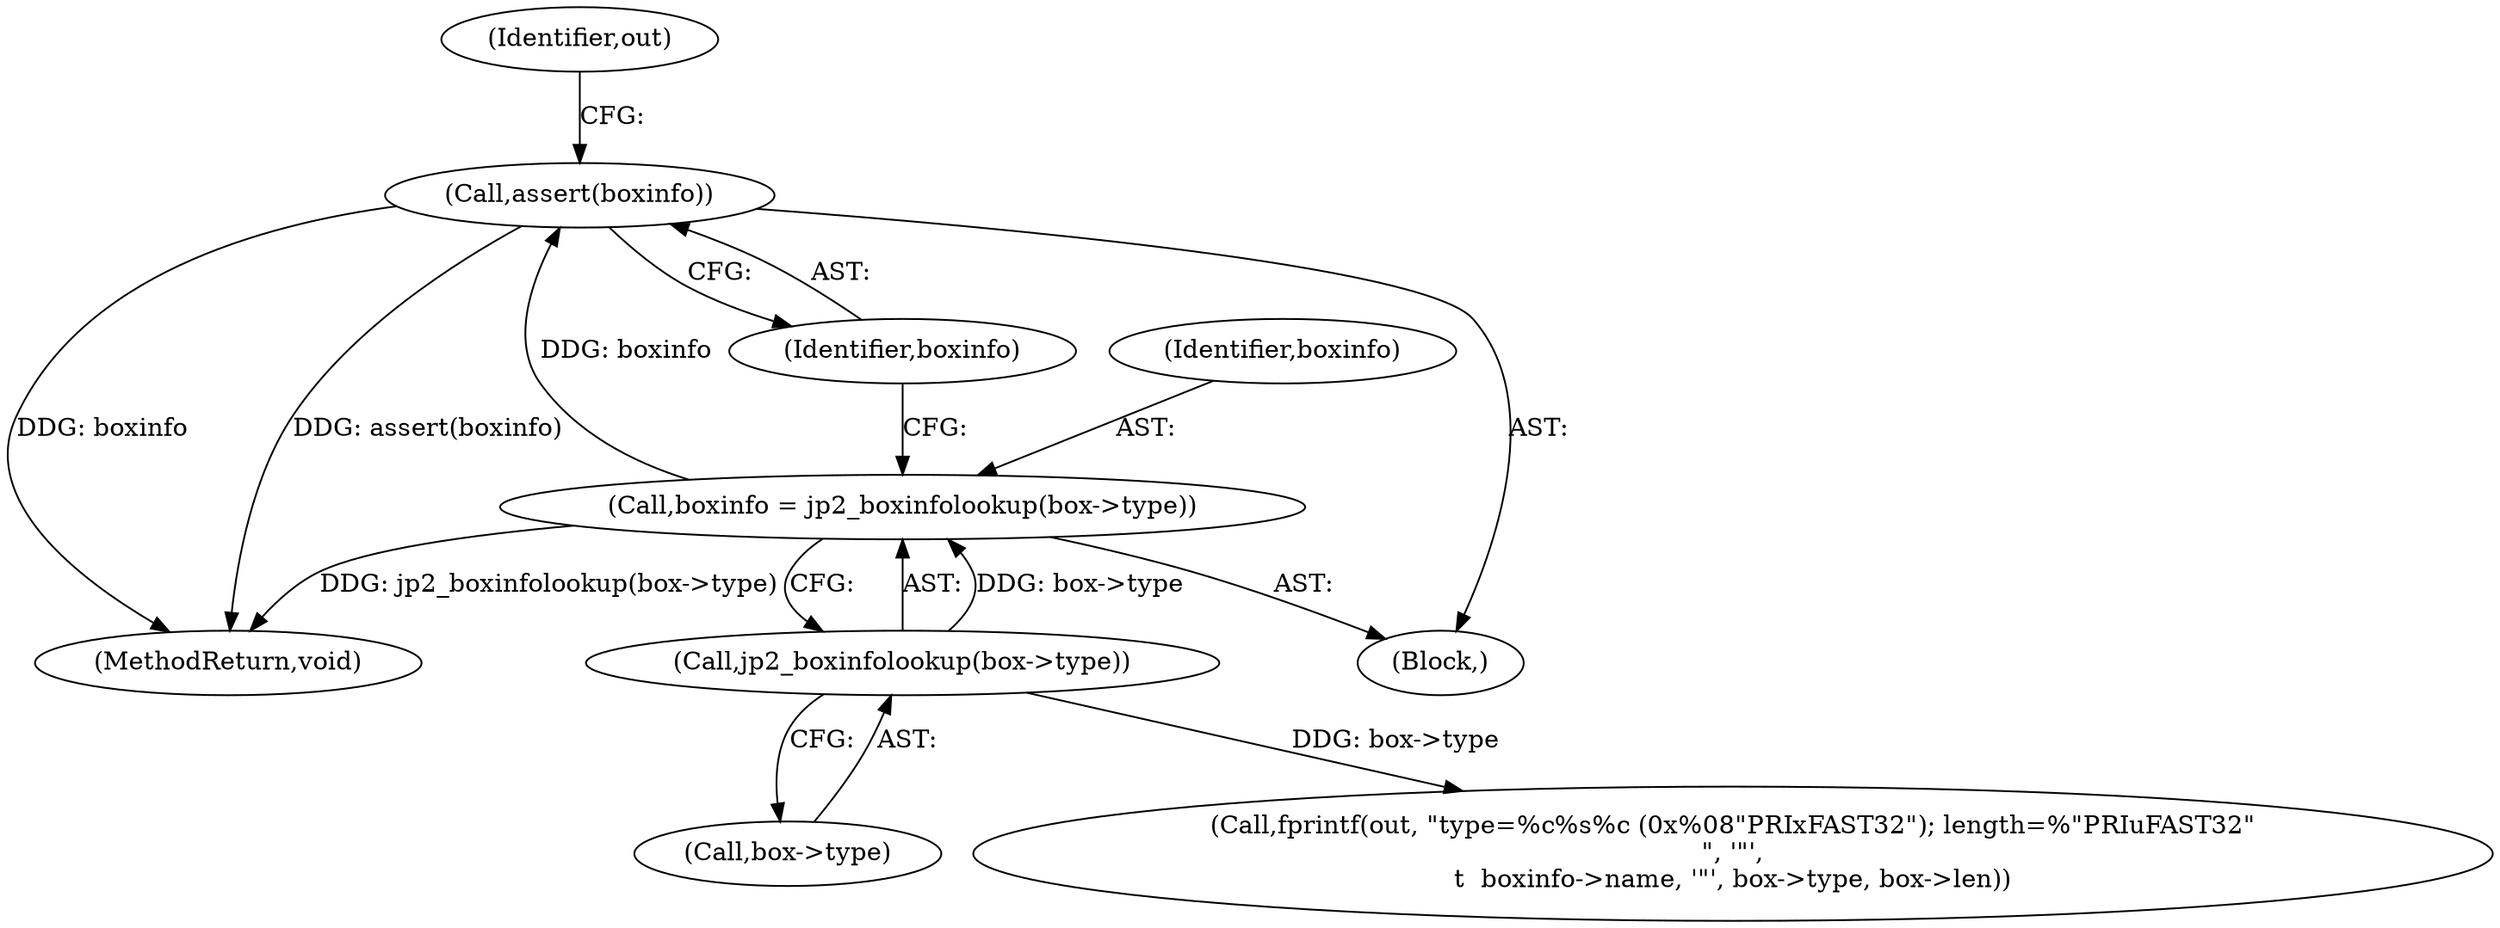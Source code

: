 digraph "0_jasper_bdfe95a6e81ffb4b2fad31a76b57943695beed20@API" {
"1000111" [label="(Call,assert(boxinfo))"];
"1000105" [label="(Call,boxinfo = jp2_boxinfolookup(box->type))"];
"1000107" [label="(Call,jp2_boxinfolookup(box->type))"];
"1000111" [label="(Call,assert(boxinfo))"];
"1000114" [label="(Identifier,out)"];
"1000107" [label="(Call,jp2_boxinfolookup(box->type))"];
"1000140" [label="(MethodReturn,void)"];
"1000112" [label="(Identifier,boxinfo)"];
"1000105" [label="(Call,boxinfo = jp2_boxinfolookup(box->type))"];
"1000103" [label="(Block,)"];
"1000106" [label="(Identifier,boxinfo)"];
"1000108" [label="(Call,box->type)"];
"1000116" [label="(Call,fprintf(out, \"type=%c%s%c (0x%08\"PRIxFAST32\"); length=%\"PRIuFAST32\"\n\", '\"',\n\t  boxinfo->name, '\"', box->type, box->len))"];
"1000111" -> "1000103"  [label="AST: "];
"1000111" -> "1000112"  [label="CFG: "];
"1000112" -> "1000111"  [label="AST: "];
"1000114" -> "1000111"  [label="CFG: "];
"1000111" -> "1000140"  [label="DDG: boxinfo"];
"1000111" -> "1000140"  [label="DDG: assert(boxinfo)"];
"1000105" -> "1000111"  [label="DDG: boxinfo"];
"1000105" -> "1000103"  [label="AST: "];
"1000105" -> "1000107"  [label="CFG: "];
"1000106" -> "1000105"  [label="AST: "];
"1000107" -> "1000105"  [label="AST: "];
"1000112" -> "1000105"  [label="CFG: "];
"1000105" -> "1000140"  [label="DDG: jp2_boxinfolookup(box->type)"];
"1000107" -> "1000105"  [label="DDG: box->type"];
"1000107" -> "1000108"  [label="CFG: "];
"1000108" -> "1000107"  [label="AST: "];
"1000107" -> "1000116"  [label="DDG: box->type"];
}
